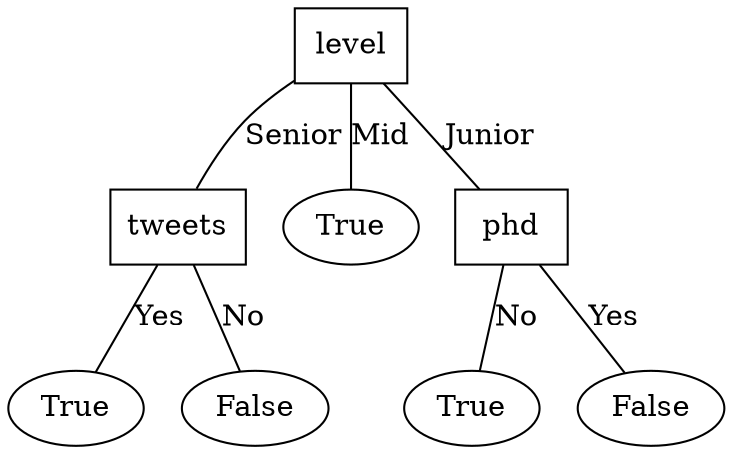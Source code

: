 graph g {
    rankdir=TB;
    level [shape=box];
    tweets [shape=box];
    level -- tweets [label="Senior"];
    true1 [label="True"]
    false1 [label="False"]
    tweets -- true1 [label="Yes"]
    tweets -- false1 [label="No"]

    true3 [label="True"]
    level -- true3 [label="Mid"];

    phd [shape=box];
    level -- phd [label="Junior"];
    true2 [label="True"]
    false2 [label="False"]
    phd -- false2 [label="Yes"]
    phd -- true2 [label="No"]
}